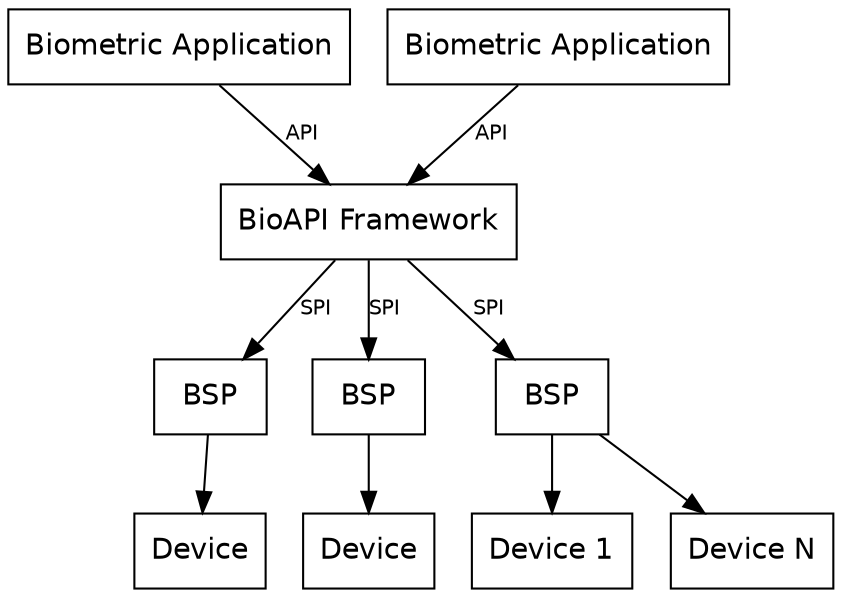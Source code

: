 digraph example {
  graph [fontname=Helvetica, fontsize=10];
  edge  [fontname=Helvetica, fontsize=10];
  node  [fontname=Helvetica, fontsize=14];
  node [shape=record];
  
  app1 [ label="Biometric Application"];
  app2 [ label="Biometric Application"];
  framework [ label="BioAPI Framework"];
  bsp1 [ label="BSP"];
  bsp2 [ label="BSP"];
  bsp3 [ label="BSP"];
  bsp1_dev [ label="Device"];
  bsp2_dev [ label="Device"];
  bsp3_dev1 [ label="Device 1"];
  bsp3_devN [ label="Device N"];
  app1 -> framework [ label="API"];
  app2 -> framework [ label="API"];
  framework -> bsp1 [ label="SPI"];
  framework -> bsp2 [ label="SPI"];
  framework -> bsp3 [ label="SPI"];
  bsp1 -> bsp1_dev;
  bsp2 -> bsp2_dev;
  bsp3 -> bsp3_dev1;
  bsp3 -> bsp3_devN;
}